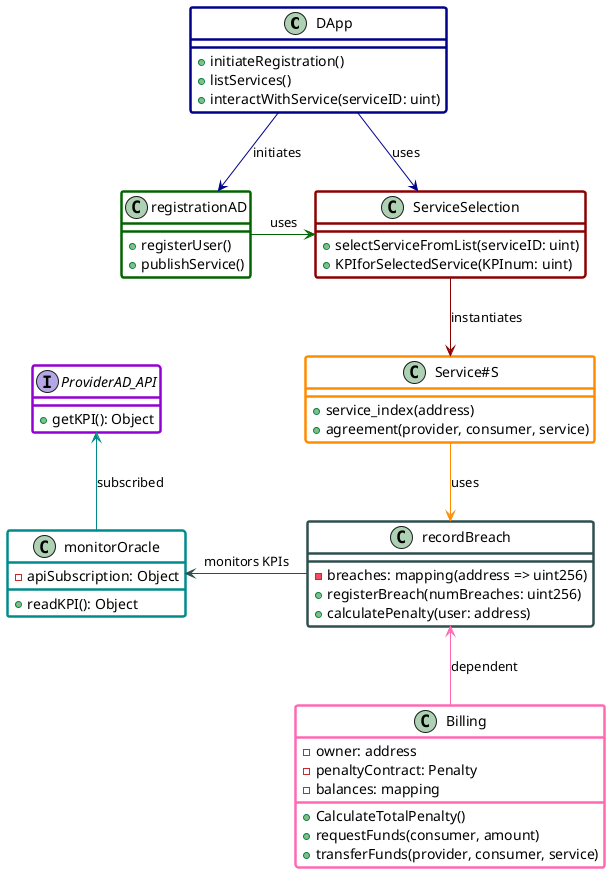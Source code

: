 @startuml

hide stereotype

!define RECTANGLE class

<style>
RECTANGLE {
  BackgroundColor White
  FontColor Black
  BorderThickness 2
  LineThickness 2.5

}
LineThickness .5
LineStyle 1
</style>

skinparam classBorderColor<<DApp>> DarkBlue
skinparam classBorderColor<<registrationAD>> DarkGreen
skinparam classBorderColor<<ServiceSelection>> DarkRed
skinparam classBorderColor<<ServiceS>> DarkOrange
skinparam classBorderColor<<recordBreach>>  DarkSlateGray
skinparam classBorderColor<<monitorOracle>> DarkCyan
skinparam classBorderColor<<ProviderAD_API>> DarkViolet
skinparam classBorderColor<<Billing>> HotPink

class DApp <<DApp>> {
  +initiateRegistration()
  +listServices()
  +interactWithService(serviceID: uint)
}

class registrationAD <<registrationAD>> {
  +registerUser()
  +publishService()
}

class ServiceSelection <<ServiceSelection>> {
  +selectServiceFromList(serviceID: uint)
  +KPIforSelectedService(KPInum: uint)
}

class "Service#S" as ServiceS <<ServiceS>> {
  +service_index(address)
  +agreement(provider, consumer, service)
}

class recordBreach <<recordBreach>> {
  -breaches: mapping(address => uint256)
  +registerBreach(numBreaches: uint256)
  +calculatePenalty(user: address)
}
class monitorOracle <<monitorOracle>> {
  -apiSubscription: Object
  +readKPI(): Object
}

interface "ProviderAD_API" <<ProviderAD_API>> <<subscribed>> {
  +getKPI(): Object
}

class Billing <<Billing>> {
  -owner: address
  -penaltyContract: Penalty
  -balances: mapping
  +CalculateTotalPenalty()
  +requestFunds(consumer, amount)
  +transferFunds(provider, consumer, service)
}

'DApp and its dependencies
DApp -down[#DarkBlue]-> registrationAD : initiates
DApp -down[#DarkBlue]-> ServiceSelection : uses

'registrationAD and its dependencies
registrationAD -right[#DarkGreen]-> ServiceSelection : uses

'ServiceSelection and its dependencies
ServiceSelection -down[#DarkRed]-> ServiceS : instantiates

'"Service#S" and its dependencies
ServiceS -down[#DarkOrange]-> recordBreach : uses

'recordBreach and its dependencies
recordBreach -left[#DarkSlateGray]-> monitorOracle : monitors KPIs

'monitorOracle and its dependencies
monitorOracle -up[#DarkCyan]-> ProviderAD_API : subscribed

'Billing and its dependencies
Billing -up[#HotPink]-> recordBreach : dependent

@enduml
